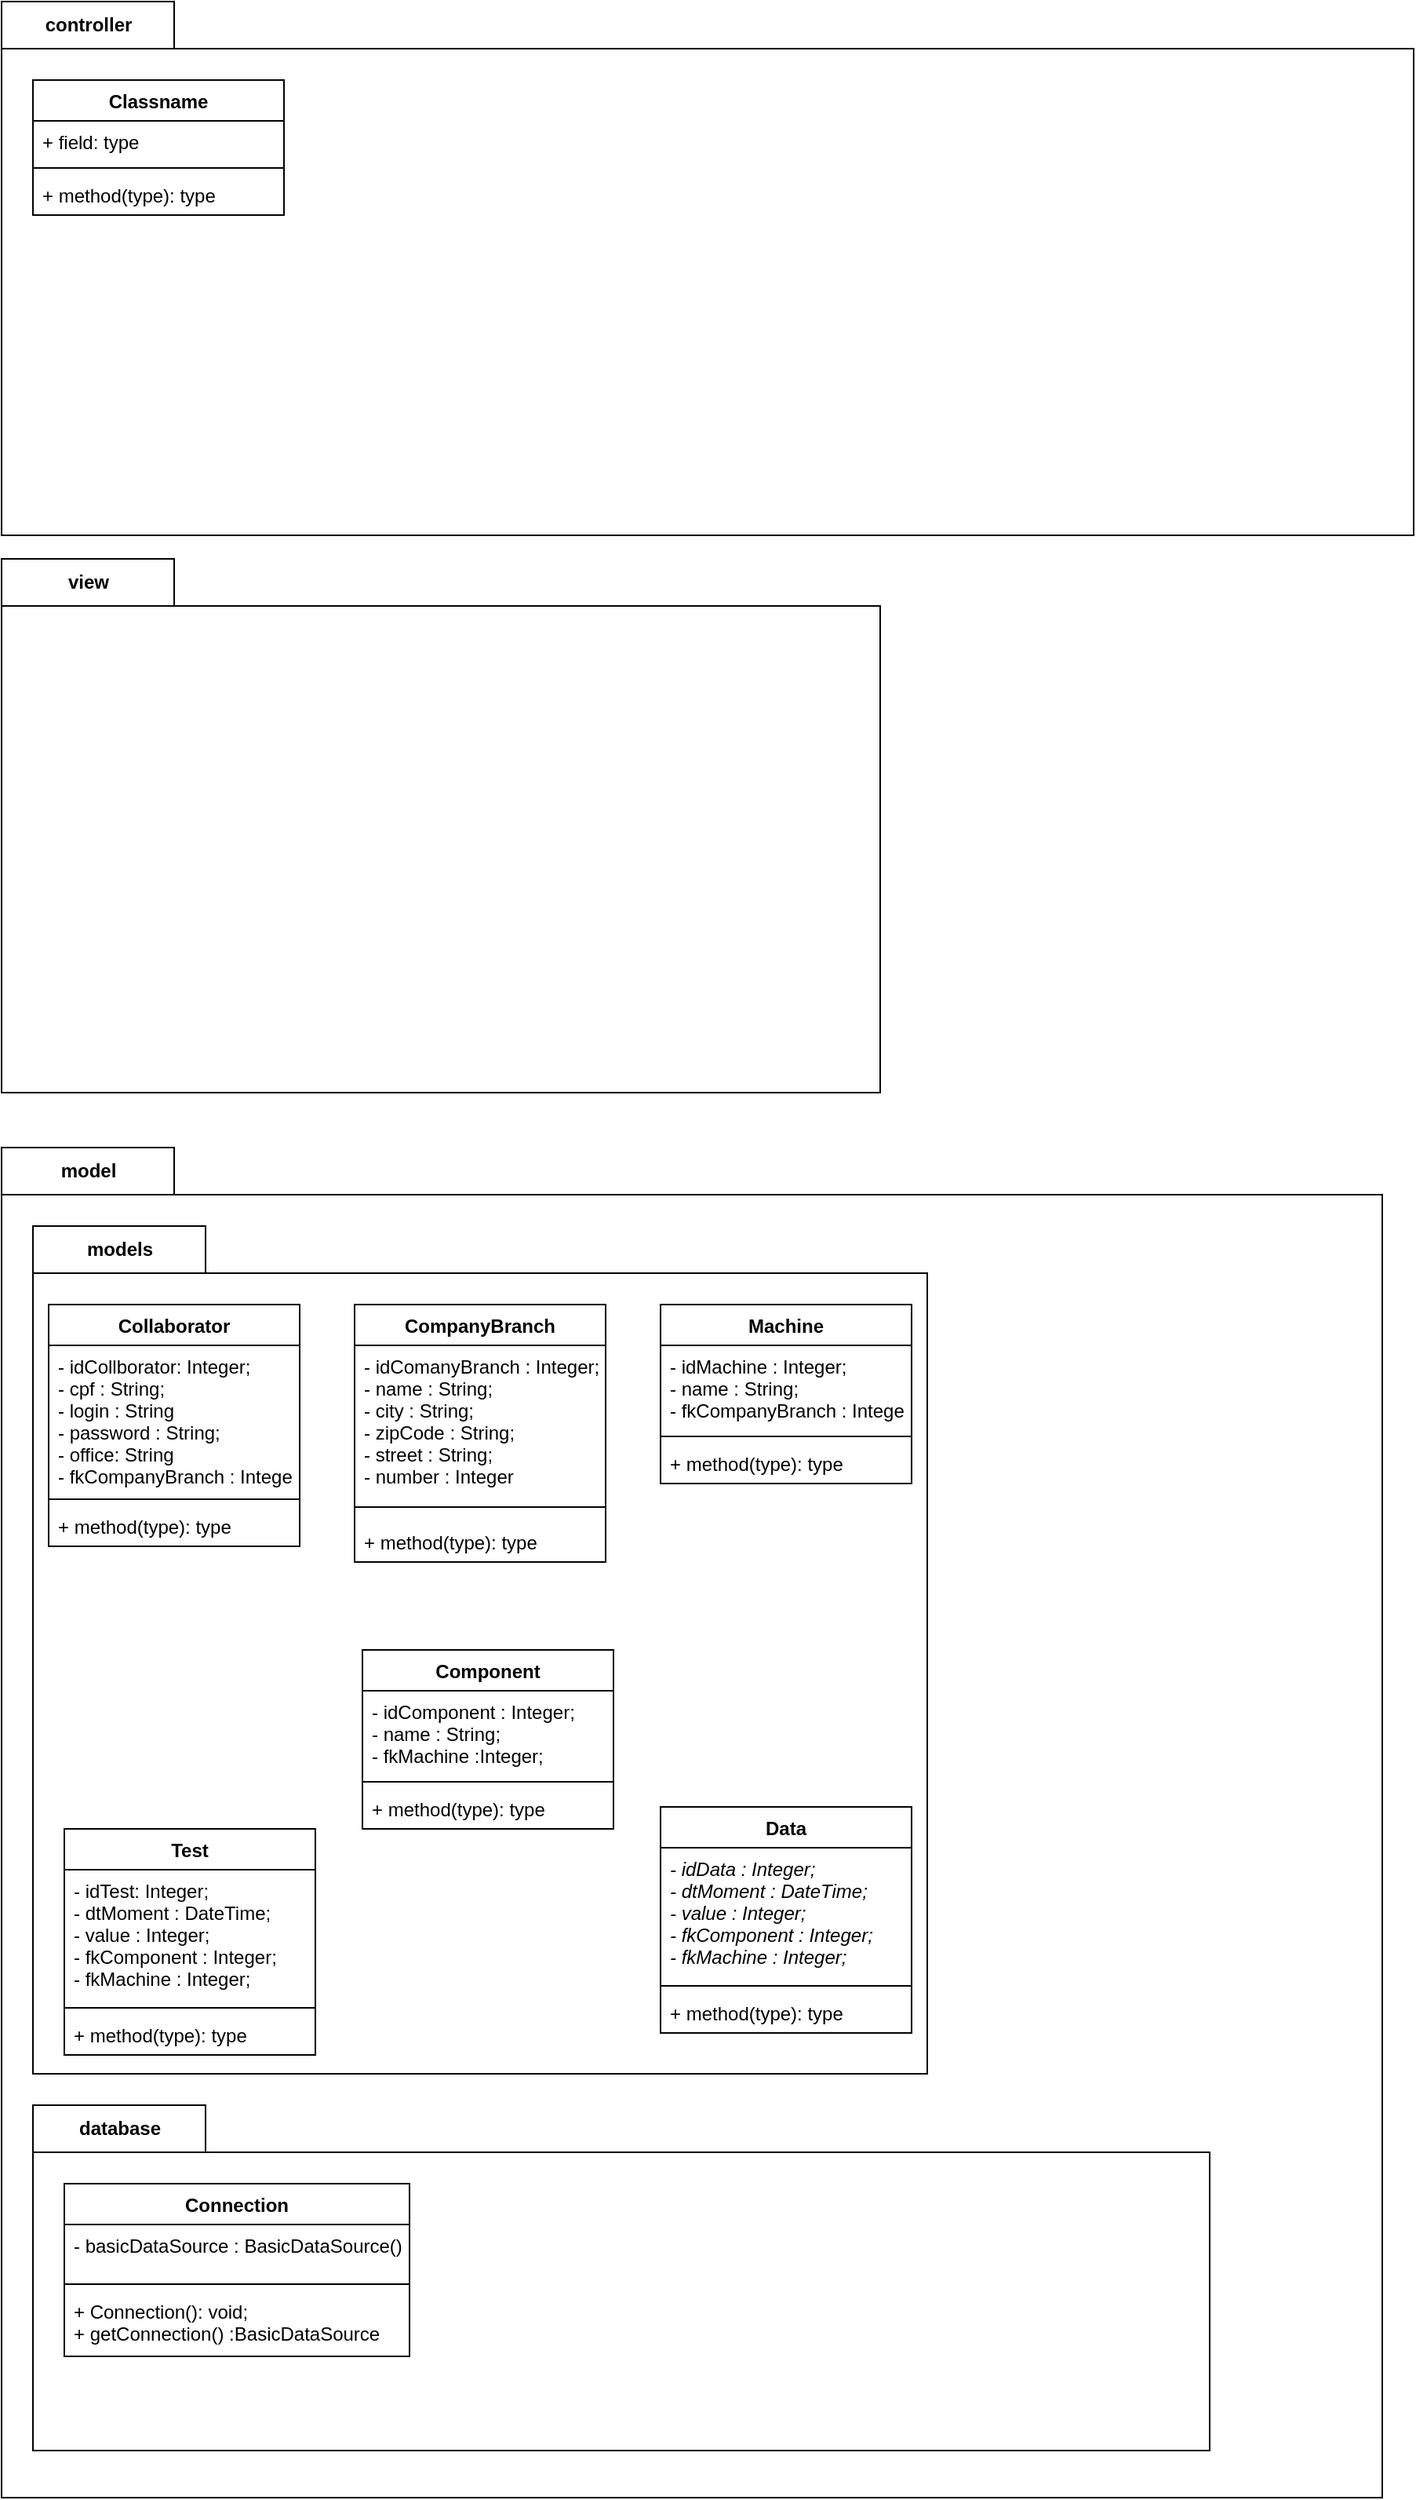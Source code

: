 <mxfile version="13.10.0" type="device"><diagram id="RD3s8kJx4T_rYx2lvKBA" name="Page-1"><mxGraphModel dx="868" dy="482" grid="1" gridSize="10" guides="1" tooltips="1" connect="1" arrows="1" fold="1" page="1" pageScale="1" pageWidth="827" pageHeight="1169" math="0" shadow="0"><root><mxCell id="0"/><mxCell id="1" parent="0"/><mxCell id="F6MDU5Umn2PXwsIhFBlG-21" value="model" style="shape=folder;fontStyle=1;tabWidth=110;tabHeight=30;tabPosition=left;html=1;boundedLbl=1;labelInHeader=1;" parent="1" vertex="1"><mxGeometry x="40" y="790" width="880" height="860" as="geometry"/></mxCell><mxCell id="F6MDU5Umn2PXwsIhFBlG-26" value="models" style="shape=folder;fontStyle=1;tabWidth=110;tabHeight=30;tabPosition=left;html=1;boundedLbl=1;labelInHeader=1;" parent="1" vertex="1"><mxGeometry x="60" y="840" width="570" height="540" as="geometry"/></mxCell><mxCell id="F6MDU5Umn2PXwsIhFBlG-11" value="controller" style="shape=folder;fontStyle=1;tabWidth=110;tabHeight=30;tabPosition=left;html=1;boundedLbl=1;labelInHeader=1;" parent="1" vertex="1"><mxGeometry x="40" y="60" width="900" height="340" as="geometry"/></mxCell><mxCell id="F6MDU5Umn2PXwsIhFBlG-14" value="Classname" style="swimlane;fontStyle=1;align=center;verticalAlign=top;childLayout=stackLayout;horizontal=1;startSize=26;horizontalStack=0;resizeParent=1;resizeParentMax=0;resizeLast=0;collapsible=1;marginBottom=0;" parent="1" vertex="1"><mxGeometry x="60" y="110" width="160" height="86" as="geometry"/></mxCell><mxCell id="F6MDU5Umn2PXwsIhFBlG-15" value="+ field: type" style="text;strokeColor=none;fillColor=none;align=left;verticalAlign=top;spacingLeft=4;spacingRight=4;overflow=hidden;rotatable=0;points=[[0,0.5],[1,0.5]];portConstraint=eastwest;" parent="F6MDU5Umn2PXwsIhFBlG-14" vertex="1"><mxGeometry y="26" width="160" height="26" as="geometry"/></mxCell><mxCell id="F6MDU5Umn2PXwsIhFBlG-16" value="" style="line;strokeWidth=1;fillColor=none;align=left;verticalAlign=middle;spacingTop=-1;spacingLeft=3;spacingRight=3;rotatable=0;labelPosition=right;points=[];portConstraint=eastwest;" parent="F6MDU5Umn2PXwsIhFBlG-14" vertex="1"><mxGeometry y="52" width="160" height="8" as="geometry"/></mxCell><mxCell id="F6MDU5Umn2PXwsIhFBlG-17" value="+ method(type): type" style="text;strokeColor=none;fillColor=none;align=left;verticalAlign=top;spacingLeft=4;spacingRight=4;overflow=hidden;rotatable=0;points=[[0,0.5],[1,0.5]];portConstraint=eastwest;" parent="F6MDU5Umn2PXwsIhFBlG-14" vertex="1"><mxGeometry y="60" width="160" height="26" as="geometry"/></mxCell><mxCell id="F6MDU5Umn2PXwsIhFBlG-20" value="view" style="shape=folder;fontStyle=1;tabWidth=110;tabHeight=30;tabPosition=left;html=1;boundedLbl=1;labelInHeader=1;" parent="1" vertex="1"><mxGeometry x="40" y="415" width="560" height="340" as="geometry"/></mxCell><mxCell id="F6MDU5Umn2PXwsIhFBlG-22" value="CompanyBranch" style="swimlane;fontStyle=1;align=center;verticalAlign=top;childLayout=stackLayout;horizontal=1;startSize=26;horizontalStack=0;resizeParent=1;resizeParentMax=0;resizeLast=0;collapsible=1;marginBottom=0;" parent="1" vertex="1"><mxGeometry x="265" y="890" width="160" height="164" as="geometry"/></mxCell><mxCell id="F6MDU5Umn2PXwsIhFBlG-23" value="- idComanyBranch : Integer;&#10;- name : String;&#10;- city : String;&#10;- zipCode : String;&#10;- street : String;&#10;- number : Integer" style="text;strokeColor=none;fillColor=none;align=left;verticalAlign=top;spacingLeft=4;spacingRight=4;overflow=hidden;rotatable=0;points=[[0,0.5],[1,0.5]];portConstraint=eastwest;" parent="F6MDU5Umn2PXwsIhFBlG-22" vertex="1"><mxGeometry y="26" width="160" height="94" as="geometry"/></mxCell><mxCell id="F6MDU5Umn2PXwsIhFBlG-24" value="" style="line;strokeWidth=1;fillColor=none;align=left;verticalAlign=middle;spacingTop=-1;spacingLeft=3;spacingRight=3;rotatable=0;labelPosition=right;points=[];portConstraint=eastwest;" parent="F6MDU5Umn2PXwsIhFBlG-22" vertex="1"><mxGeometry y="120" width="160" height="18" as="geometry"/></mxCell><mxCell id="F6MDU5Umn2PXwsIhFBlG-25" value="+ method(type): type" style="text;strokeColor=none;fillColor=none;align=left;verticalAlign=top;spacingLeft=4;spacingRight=4;overflow=hidden;rotatable=0;points=[[0,0.5],[1,0.5]];portConstraint=eastwest;" parent="F6MDU5Umn2PXwsIhFBlG-22" vertex="1"><mxGeometry y="138" width="160" height="26" as="geometry"/></mxCell><mxCell id="F6MDU5Umn2PXwsIhFBlG-27" value="database" style="shape=folder;fontStyle=1;tabWidth=110;tabHeight=30;tabPosition=left;html=1;boundedLbl=1;labelInHeader=1;" parent="1" vertex="1"><mxGeometry x="60" y="1400" width="750" height="220" as="geometry"/></mxCell><mxCell id="F6MDU5Umn2PXwsIhFBlG-28" value="Connection" style="swimlane;fontStyle=1;align=center;verticalAlign=top;childLayout=stackLayout;horizontal=1;startSize=26;horizontalStack=0;resizeParent=1;resizeParentMax=0;resizeLast=0;collapsible=1;marginBottom=0;" parent="1" vertex="1"><mxGeometry x="80" y="1450" width="220" height="110" as="geometry"/></mxCell><mxCell id="F6MDU5Umn2PXwsIhFBlG-29" value="- basicDataSource : BasicDataSource();" style="text;strokeColor=none;fillColor=none;align=left;verticalAlign=top;spacingLeft=4;spacingRight=4;overflow=hidden;rotatable=0;points=[[0,0.5],[1,0.5]];portConstraint=eastwest;" parent="F6MDU5Umn2PXwsIhFBlG-28" vertex="1"><mxGeometry y="26" width="220" height="34" as="geometry"/></mxCell><mxCell id="F6MDU5Umn2PXwsIhFBlG-30" value="" style="line;strokeWidth=1;fillColor=none;align=left;verticalAlign=middle;spacingTop=-1;spacingLeft=3;spacingRight=3;rotatable=0;labelPosition=right;points=[];portConstraint=eastwest;" parent="F6MDU5Umn2PXwsIhFBlG-28" vertex="1"><mxGeometry y="60" width="220" height="8" as="geometry"/></mxCell><mxCell id="F6MDU5Umn2PXwsIhFBlG-31" value="+ Connection(): void;&#10;+ getConnection() :BasicDataSource" style="text;strokeColor=none;fillColor=none;align=left;verticalAlign=top;spacingLeft=4;spacingRight=4;overflow=hidden;rotatable=0;points=[[0,0.5],[1,0.5]];portConstraint=eastwest;" parent="F6MDU5Umn2PXwsIhFBlG-28" vertex="1"><mxGeometry y="68" width="220" height="42" as="geometry"/></mxCell><mxCell id="F6MDU5Umn2PXwsIhFBlG-32" value="Machine" style="swimlane;fontStyle=1;align=center;verticalAlign=top;childLayout=stackLayout;horizontal=1;startSize=26;horizontalStack=0;resizeParent=1;resizeParentMax=0;resizeLast=0;collapsible=1;marginBottom=0;" parent="1" vertex="1"><mxGeometry x="460" y="890" width="160" height="114" as="geometry"/></mxCell><mxCell id="F6MDU5Umn2PXwsIhFBlG-33" value="- idMachine : Integer;&#10;- name : String;&#10;- fkCompanyBranch : Integer;" style="text;strokeColor=none;fillColor=none;align=left;verticalAlign=top;spacingLeft=4;spacingRight=4;overflow=hidden;rotatable=0;points=[[0,0.5],[1,0.5]];portConstraint=eastwest;" parent="F6MDU5Umn2PXwsIhFBlG-32" vertex="1"><mxGeometry y="26" width="160" height="54" as="geometry"/></mxCell><mxCell id="F6MDU5Umn2PXwsIhFBlG-34" value="" style="line;strokeWidth=1;fillColor=none;align=left;verticalAlign=middle;spacingTop=-1;spacingLeft=3;spacingRight=3;rotatable=0;labelPosition=right;points=[];portConstraint=eastwest;" parent="F6MDU5Umn2PXwsIhFBlG-32" vertex="1"><mxGeometry y="80" width="160" height="8" as="geometry"/></mxCell><mxCell id="F6MDU5Umn2PXwsIhFBlG-35" value="+ method(type): type" style="text;strokeColor=none;fillColor=none;align=left;verticalAlign=top;spacingLeft=4;spacingRight=4;overflow=hidden;rotatable=0;points=[[0,0.5],[1,0.5]];portConstraint=eastwest;" parent="F6MDU5Umn2PXwsIhFBlG-32" vertex="1"><mxGeometry y="88" width="160" height="26" as="geometry"/></mxCell><mxCell id="F6MDU5Umn2PXwsIhFBlG-36" value="Collaborator" style="swimlane;fontStyle=1;align=center;verticalAlign=top;childLayout=stackLayout;horizontal=1;startSize=26;horizontalStack=0;resizeParent=1;resizeParentMax=0;resizeLast=0;collapsible=1;marginBottom=0;" parent="1" vertex="1"><mxGeometry x="70" y="890" width="160" height="154" as="geometry"/></mxCell><mxCell id="F6MDU5Umn2PXwsIhFBlG-37" value="- idCollborator: Integer;&#10;- cpf : String;&#10;- login : String&#10;- password : String;&#10;- office: String&#10;- fkCompanyBranch : Integer;" style="text;strokeColor=none;fillColor=none;align=left;verticalAlign=top;spacingLeft=4;spacingRight=4;overflow=hidden;rotatable=0;points=[[0,0.5],[1,0.5]];portConstraint=eastwest;" parent="F6MDU5Umn2PXwsIhFBlG-36" vertex="1"><mxGeometry y="26" width="160" height="94" as="geometry"/></mxCell><mxCell id="F6MDU5Umn2PXwsIhFBlG-38" value="" style="line;strokeWidth=1;fillColor=none;align=left;verticalAlign=middle;spacingTop=-1;spacingLeft=3;spacingRight=3;rotatable=0;labelPosition=right;points=[];portConstraint=eastwest;" parent="F6MDU5Umn2PXwsIhFBlG-36" vertex="1"><mxGeometry y="120" width="160" height="8" as="geometry"/></mxCell><mxCell id="F6MDU5Umn2PXwsIhFBlG-39" value="+ method(type): type" style="text;strokeColor=none;fillColor=none;align=left;verticalAlign=top;spacingLeft=4;spacingRight=4;overflow=hidden;rotatable=0;points=[[0,0.5],[1,0.5]];portConstraint=eastwest;" parent="F6MDU5Umn2PXwsIhFBlG-36" vertex="1"><mxGeometry y="128" width="160" height="26" as="geometry"/></mxCell><mxCell id="F6MDU5Umn2PXwsIhFBlG-40" value="Component" style="swimlane;fontStyle=1;align=center;verticalAlign=top;childLayout=stackLayout;horizontal=1;startSize=26;horizontalStack=0;resizeParent=1;resizeParentMax=0;resizeLast=0;collapsible=1;marginBottom=0;" parent="1" vertex="1"><mxGeometry x="270" y="1110" width="160" height="114" as="geometry"/></mxCell><mxCell id="F6MDU5Umn2PXwsIhFBlG-41" value="- idComponent : Integer;&#10;- name : String;&#10;- fkMachine :Integer;" style="text;strokeColor=none;fillColor=none;align=left;verticalAlign=top;spacingLeft=4;spacingRight=4;overflow=hidden;rotatable=0;points=[[0,0.5],[1,0.5]];portConstraint=eastwest;" parent="F6MDU5Umn2PXwsIhFBlG-40" vertex="1"><mxGeometry y="26" width="160" height="54" as="geometry"/></mxCell><mxCell id="F6MDU5Umn2PXwsIhFBlG-42" value="" style="line;strokeWidth=1;fillColor=none;align=left;verticalAlign=middle;spacingTop=-1;spacingLeft=3;spacingRight=3;rotatable=0;labelPosition=right;points=[];portConstraint=eastwest;" parent="F6MDU5Umn2PXwsIhFBlG-40" vertex="1"><mxGeometry y="80" width="160" height="8" as="geometry"/></mxCell><mxCell id="F6MDU5Umn2PXwsIhFBlG-43" value="+ method(type): type" style="text;strokeColor=none;fillColor=none;align=left;verticalAlign=top;spacingLeft=4;spacingRight=4;overflow=hidden;rotatable=0;points=[[0,0.5],[1,0.5]];portConstraint=eastwest;" parent="F6MDU5Umn2PXwsIhFBlG-40" vertex="1"><mxGeometry y="88" width="160" height="26" as="geometry"/></mxCell><mxCell id="F6MDU5Umn2PXwsIhFBlG-44" value="Test" style="swimlane;fontStyle=1;align=center;verticalAlign=top;childLayout=stackLayout;horizontal=1;startSize=26;horizontalStack=0;resizeParent=1;resizeParentMax=0;resizeLast=0;collapsible=1;marginBottom=0;" parent="1" vertex="1"><mxGeometry x="80" y="1224" width="160" height="144" as="geometry"/></mxCell><mxCell id="F6MDU5Umn2PXwsIhFBlG-45" value="- idTest: Integer;&#10;- dtMoment : DateTime;&#10;- value : Integer;&#10;- fkComponent : Integer;&#10;- fkMachine : Integer;" style="text;strokeColor=none;fillColor=none;align=left;verticalAlign=top;spacingLeft=4;spacingRight=4;overflow=hidden;rotatable=0;points=[[0,0.5],[1,0.5]];portConstraint=eastwest;" parent="F6MDU5Umn2PXwsIhFBlG-44" vertex="1"><mxGeometry y="26" width="160" height="84" as="geometry"/></mxCell><mxCell id="F6MDU5Umn2PXwsIhFBlG-46" value="" style="line;strokeWidth=1;fillColor=none;align=left;verticalAlign=middle;spacingTop=-1;spacingLeft=3;spacingRight=3;rotatable=0;labelPosition=right;points=[];portConstraint=eastwest;" parent="F6MDU5Umn2PXwsIhFBlG-44" vertex="1"><mxGeometry y="110" width="160" height="8" as="geometry"/></mxCell><mxCell id="F6MDU5Umn2PXwsIhFBlG-47" value="+ method(type): type" style="text;strokeColor=none;fillColor=none;align=left;verticalAlign=top;spacingLeft=4;spacingRight=4;overflow=hidden;rotatable=0;points=[[0,0.5],[1,0.5]];portConstraint=eastwest;" parent="F6MDU5Umn2PXwsIhFBlG-44" vertex="1"><mxGeometry y="118" width="160" height="26" as="geometry"/></mxCell><mxCell id="Z45e9iWXkxGw7tkl8lpb-1" value="Data" style="swimlane;fontStyle=1;align=center;verticalAlign=top;childLayout=stackLayout;horizontal=1;startSize=26;horizontalStack=0;resizeParent=1;resizeParentMax=0;resizeLast=0;collapsible=1;marginBottom=0;" vertex="1" parent="1"><mxGeometry x="460" y="1210" width="160" height="144" as="geometry"/></mxCell><mxCell id="Z45e9iWXkxGw7tkl8lpb-2" value="- idData : Integer;&#10;- dtMoment : DateTime;&#10;- value : Integer;&#10;- fkComponent : Integer;&#10;- fkMachine : Integer;" style="text;strokeColor=none;fillColor=none;align=left;verticalAlign=top;spacingLeft=4;spacingRight=4;overflow=hidden;rotatable=0;points=[[0,0.5],[1,0.5]];portConstraint=eastwest;fontStyle=2" vertex="1" parent="Z45e9iWXkxGw7tkl8lpb-1"><mxGeometry y="26" width="160" height="84" as="geometry"/></mxCell><mxCell id="Z45e9iWXkxGw7tkl8lpb-3" value="" style="line;strokeWidth=1;fillColor=none;align=left;verticalAlign=middle;spacingTop=-1;spacingLeft=3;spacingRight=3;rotatable=0;labelPosition=right;points=[];portConstraint=eastwest;" vertex="1" parent="Z45e9iWXkxGw7tkl8lpb-1"><mxGeometry y="110" width="160" height="8" as="geometry"/></mxCell><mxCell id="Z45e9iWXkxGw7tkl8lpb-4" value="+ method(type): type" style="text;strokeColor=none;fillColor=none;align=left;verticalAlign=top;spacingLeft=4;spacingRight=4;overflow=hidden;rotatable=0;points=[[0,0.5],[1,0.5]];portConstraint=eastwest;" vertex="1" parent="Z45e9iWXkxGw7tkl8lpb-1"><mxGeometry y="118" width="160" height="26" as="geometry"/></mxCell></root></mxGraphModel></diagram></mxfile>